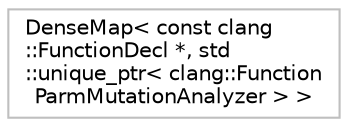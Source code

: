 digraph "Graphical Class Hierarchy"
{
 // LATEX_PDF_SIZE
  bgcolor="transparent";
  edge [fontname="Helvetica",fontsize="10",labelfontname="Helvetica",labelfontsize="10"];
  node [fontname="Helvetica",fontsize="10",shape=record];
  rankdir="LR";
  Node0 [label="DenseMap\< const clang\l::FunctionDecl *, std\l::unique_ptr\< clang::Function\lParmMutationAnalyzer \> \>",height=0.2,width=0.4,color="grey75",tooltip=" "];
}
